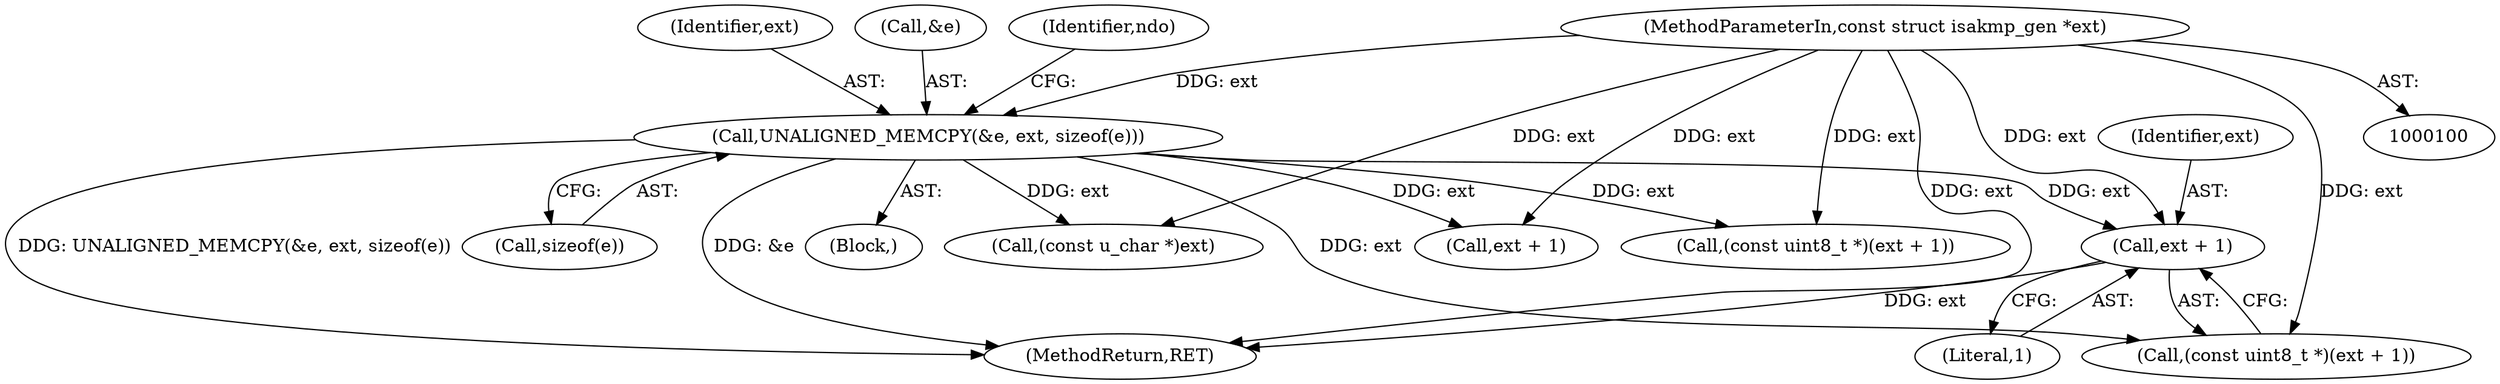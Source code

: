 digraph "1_tcpdump_c2ef693866beae071a24b45c49f9674af1df4028_0@pointer" {
"1000163" [label="(Call,ext + 1)"];
"1000122" [label="(Call,UNALIGNED_MEMCPY(&e, ext, sizeof(e)))"];
"1000103" [label="(MethodParameterIn,const struct isakmp_gen *ext)"];
"1000126" [label="(Call,sizeof(e))"];
"1000198" [label="(Call,(const uint8_t *)(ext + 1))"];
"1000207" [label="(Call,(const u_char *)ext)"];
"1000125" [label="(Identifier,ext)"];
"1000224" [label="(MethodReturn,RET)"];
"1000165" [label="(Literal,1)"];
"1000110" [label="(Block,)"];
"1000103" [label="(MethodParameterIn,const struct isakmp_gen *ext)"];
"1000163" [label="(Call,ext + 1)"];
"1000161" [label="(Call,(const uint8_t *)(ext + 1))"];
"1000164" [label="(Identifier,ext)"];
"1000122" [label="(Call,UNALIGNED_MEMCPY(&e, ext, sizeof(e)))"];
"1000123" [label="(Call,&e)"];
"1000130" [label="(Identifier,ndo)"];
"1000200" [label="(Call,ext + 1)"];
"1000163" -> "1000161"  [label="AST: "];
"1000163" -> "1000165"  [label="CFG: "];
"1000164" -> "1000163"  [label="AST: "];
"1000165" -> "1000163"  [label="AST: "];
"1000161" -> "1000163"  [label="CFG: "];
"1000163" -> "1000224"  [label="DDG: ext"];
"1000122" -> "1000163"  [label="DDG: ext"];
"1000103" -> "1000163"  [label="DDG: ext"];
"1000122" -> "1000110"  [label="AST: "];
"1000122" -> "1000126"  [label="CFG: "];
"1000123" -> "1000122"  [label="AST: "];
"1000125" -> "1000122"  [label="AST: "];
"1000126" -> "1000122"  [label="AST: "];
"1000130" -> "1000122"  [label="CFG: "];
"1000122" -> "1000224"  [label="DDG: &e"];
"1000122" -> "1000224"  [label="DDG: UNALIGNED_MEMCPY(&e, ext, sizeof(e))"];
"1000103" -> "1000122"  [label="DDG: ext"];
"1000122" -> "1000161"  [label="DDG: ext"];
"1000122" -> "1000198"  [label="DDG: ext"];
"1000122" -> "1000200"  [label="DDG: ext"];
"1000122" -> "1000207"  [label="DDG: ext"];
"1000103" -> "1000100"  [label="AST: "];
"1000103" -> "1000224"  [label="DDG: ext"];
"1000103" -> "1000161"  [label="DDG: ext"];
"1000103" -> "1000198"  [label="DDG: ext"];
"1000103" -> "1000200"  [label="DDG: ext"];
"1000103" -> "1000207"  [label="DDG: ext"];
}
